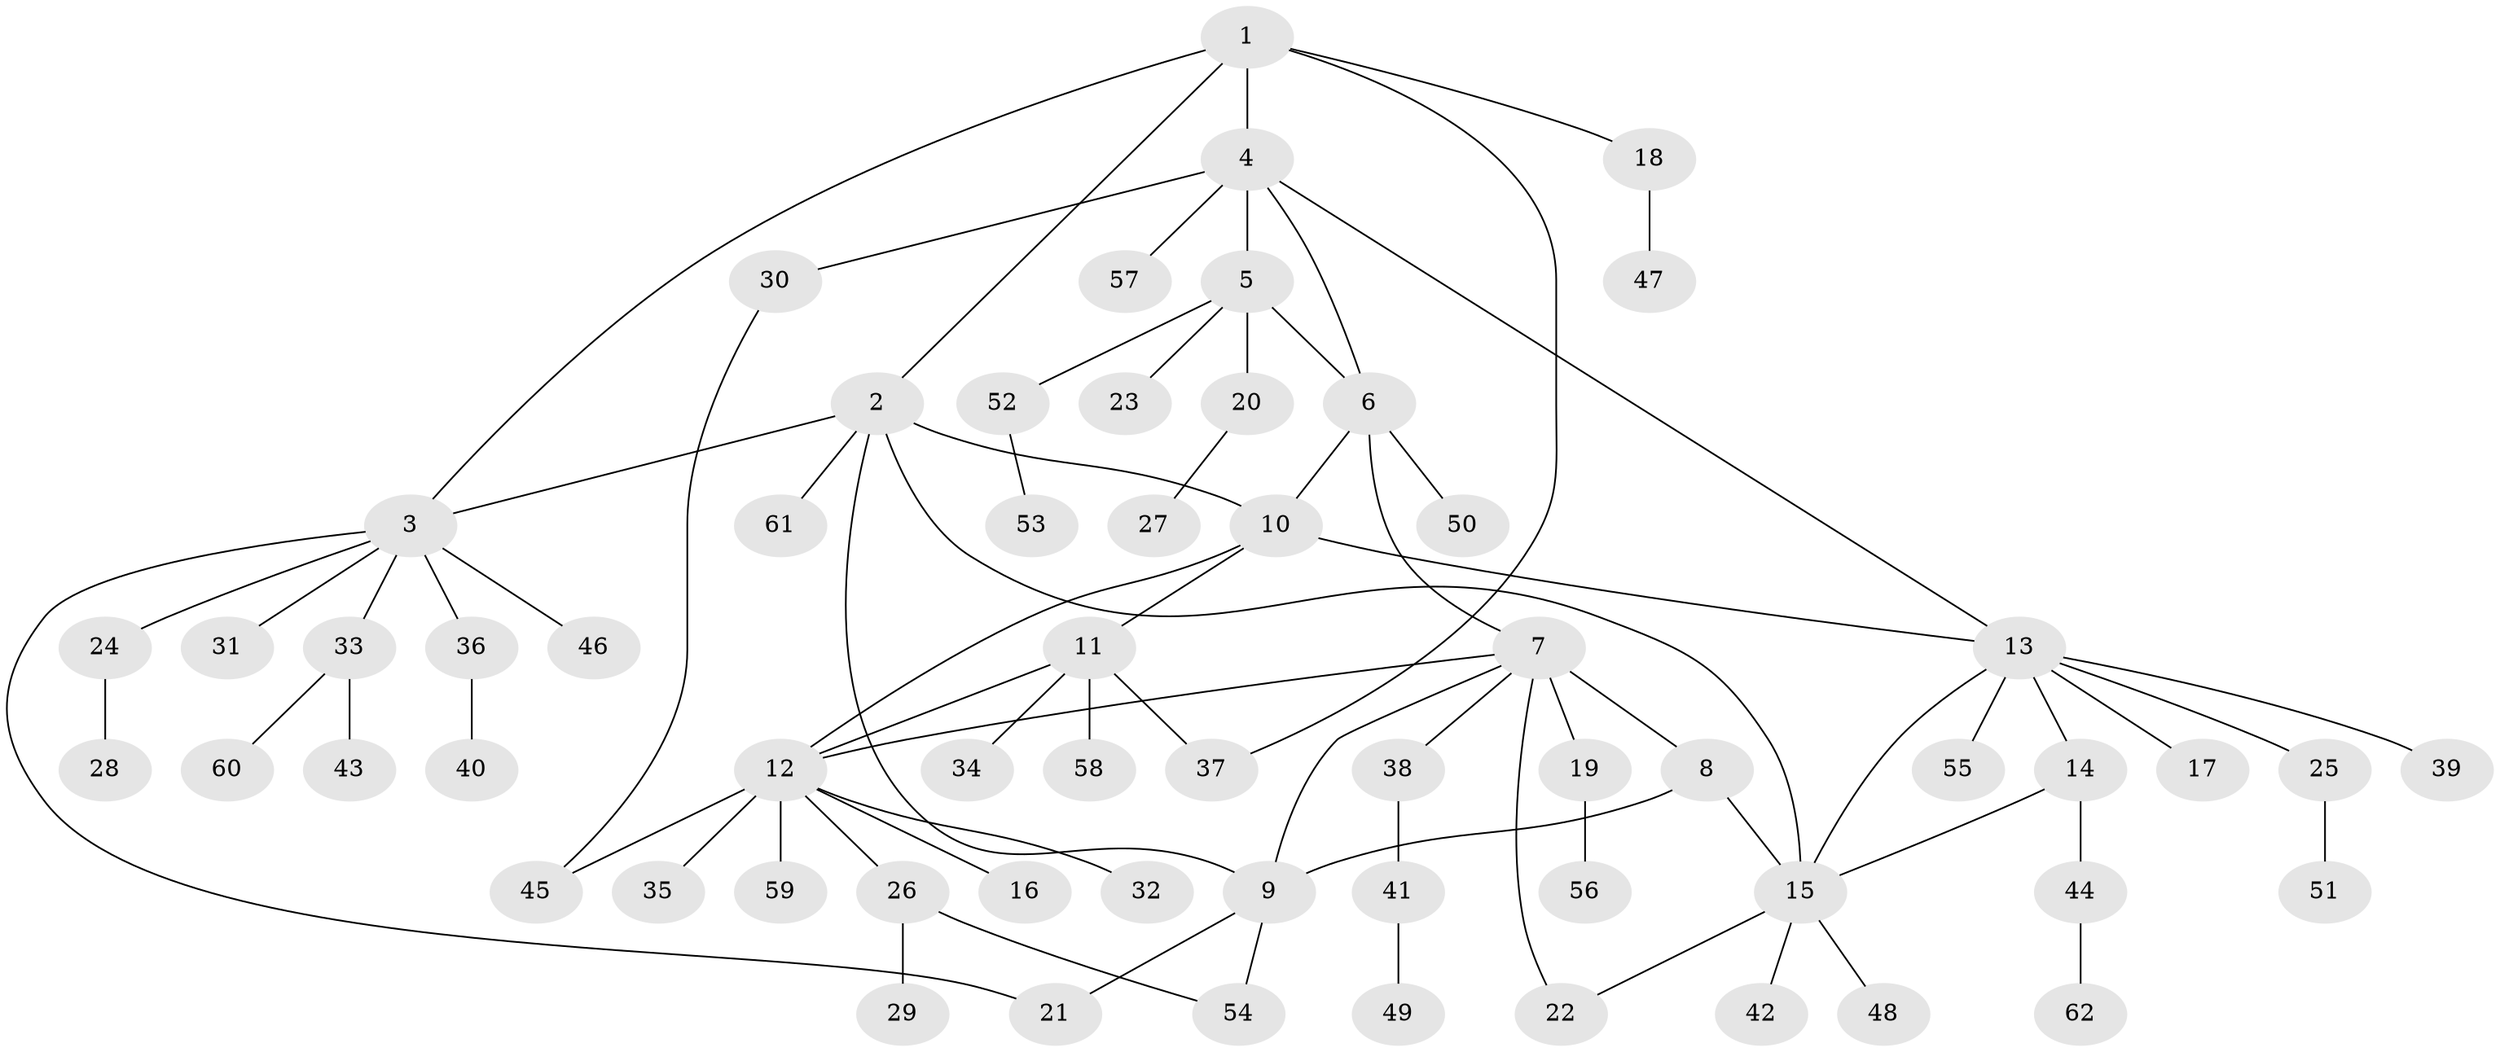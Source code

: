 // Generated by graph-tools (version 1.1) at 2025/15/03/09/25 04:15:56]
// undirected, 62 vertices, 77 edges
graph export_dot {
graph [start="1"]
  node [color=gray90,style=filled];
  1;
  2;
  3;
  4;
  5;
  6;
  7;
  8;
  9;
  10;
  11;
  12;
  13;
  14;
  15;
  16;
  17;
  18;
  19;
  20;
  21;
  22;
  23;
  24;
  25;
  26;
  27;
  28;
  29;
  30;
  31;
  32;
  33;
  34;
  35;
  36;
  37;
  38;
  39;
  40;
  41;
  42;
  43;
  44;
  45;
  46;
  47;
  48;
  49;
  50;
  51;
  52;
  53;
  54;
  55;
  56;
  57;
  58;
  59;
  60;
  61;
  62;
  1 -- 2;
  1 -- 3;
  1 -- 4;
  1 -- 18;
  1 -- 37;
  2 -- 3;
  2 -- 9;
  2 -- 10;
  2 -- 15;
  2 -- 61;
  3 -- 21;
  3 -- 24;
  3 -- 31;
  3 -- 33;
  3 -- 36;
  3 -- 46;
  4 -- 5;
  4 -- 6;
  4 -- 13;
  4 -- 30;
  4 -- 57;
  5 -- 6;
  5 -- 20;
  5 -- 23;
  5 -- 52;
  6 -- 7;
  6 -- 10;
  6 -- 50;
  7 -- 8;
  7 -- 9;
  7 -- 12;
  7 -- 19;
  7 -- 22;
  7 -- 38;
  8 -- 9;
  8 -- 15;
  9 -- 21;
  9 -- 54;
  10 -- 11;
  10 -- 12;
  10 -- 13;
  11 -- 12;
  11 -- 34;
  11 -- 37;
  11 -- 58;
  12 -- 16;
  12 -- 26;
  12 -- 32;
  12 -- 35;
  12 -- 45;
  12 -- 59;
  13 -- 14;
  13 -- 15;
  13 -- 17;
  13 -- 25;
  13 -- 39;
  13 -- 55;
  14 -- 15;
  14 -- 44;
  15 -- 22;
  15 -- 42;
  15 -- 48;
  18 -- 47;
  19 -- 56;
  20 -- 27;
  24 -- 28;
  25 -- 51;
  26 -- 29;
  26 -- 54;
  30 -- 45;
  33 -- 43;
  33 -- 60;
  36 -- 40;
  38 -- 41;
  41 -- 49;
  44 -- 62;
  52 -- 53;
}
